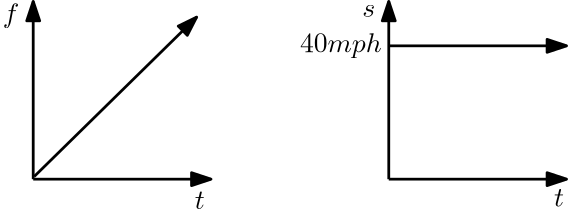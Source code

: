 <?xml version="1.0"?>
<!DOCTYPE ipe SYSTEM "ipe.dtd">
<ipe version="70218" creator="Ipe 7.2.29">
<info created="D:20240101000000" modified="D:20250607180827"/>
<preamble>
\usepackage{amsmath}
\usepackage{amssymb}
\usepackage{amsfonts}
\usepackage{mathtools}
</preamble>
<ipestyle name="basic">
<symbol name="arrow/normal(spx)">
<path stroke="sym-stroke" fill="sym-stroke" pen="sym-pen">
0 0 m
-1 0.333 l
-1 -0.333 l
h
</path>
</symbol>
<symbol name="arrow/arc(spx)">
<path stroke="sym-stroke" fill="sym-stroke" pen="sym-pen">
0 0 m
-1 0.333 l
-1 -0.333 l
h
</path>
</symbol>
</ipestyle>
<page>
<layer name="alpha"/>
<view layers="alpha" active="alpha"/>
<path layer="alpha" stroke="black" pen="1" rarrow="normal/normal">
128 768 m
128 704 l
</path>
<path stroke="black" pen="1" arrow="normal/normal">
128 704 m
192 704 l
</path>
<text matrix="1 0 0 1 134.48 -5.5697" transformations="translations" pos="112 768" stroke="black" type="label" width="4.67" height="4.289" depth="0" valign="baseline" style="math">s</text>
<text matrix="1 0 0 1 123.513 6.13495" transformations="translations" pos="192 688" stroke="black" type="label" width="3.598" height="6.128" depth="0" valign="baseline" style="math">t</text>
<path matrix="1 0 0 1 128 0" stroke="black" pen="1" rarrow="normal/normal">
128 768 m
128 704 l
</path>
<path matrix="1 0 0 1 128 0" stroke="black" pen="1" arrow="normal/normal">
128 704 m
192 704 l
</path>
<text matrix="1 0 0 1 6.89544 -2.72639" transformations="translations" pos="110.149 763.228" stroke="black" type="label" width="5.95" height="6.926" depth="1.93" valign="baseline" style="math">f</text>
<text matrix="1 0 0 1 25.684 -41.6462" transformations="translations" pos="160.454 734.917" stroke="black" type="label" width="3.598" height="6.128" depth="0" valign="baseline" style="math">t</text>
<path stroke="black" pen="1" arrow="normal/normal">
128.346 704.947 m
186.841 762.341 l
</path>
<path stroke="black" pen="1" arrow="normal/normal">
256 752 m
320 752 l
</path>
<text matrix="1 0 0 1 0 -18.2895" transformations="translations" pos="224 768" stroke="black" type="label" width="29.463" height="6.926" depth="1.93" valign="baseline" style="math">40 mph</text>
<use name="mark/disk(sx)" pos="144.517 703.692" size="normal" stroke="black"/>
<use name="mark/disk(sx)" pos="159.272 704.611" size="normal" stroke="black"/>
<use name="mark/disk(sx)" pos="144.267 704.247" size="normal" stroke="black"/>
<use name="mark/disk(sx)" pos="144.267 704.247" size="normal" stroke="black"/>
<use name="mark/disk(sx)" pos="159.327 704.218" size="normal" stroke="black"/>
<use name="mark/disk(sx)" pos="159.327 704.218" size="normal" stroke="black"/>
<use name="mark/disk(sx)" pos="144.905 704.185" size="normal" stroke="black"/>
<use name="mark/disk(sx)" pos="142.566 703.729" size="normal" stroke="black"/>
<use name="mark/disk(sx)" pos="151.806 712.26" size="normal" stroke="black"/>
<use name="mark/disk(sx)" pos="151.833 712.26" size="normal" stroke="black"/>
<use name="mark/disk(sx)" pos="142.627 708.315" size="normal" stroke="black"/>
<use name="mark/disk(sx)" pos="143.944 703.945" size="normal" stroke="black"/>
<use name="mark/disk(sx)" pos="144.138 704.375" size="normal" stroke="black"/>
<use name="mark/disk(sx)" pos="144.138 704.375" size="normal" stroke="black"/>
<use name="mark/disk(sx)" pos="151.139 714.989" size="normal" stroke="black"/>
<use name="mark/disk(sx)" pos="151.139 714.989" size="normal" stroke="black"/>
<use name="mark/disk(sx)" pos="151.139 714.989" size="normal" stroke="black"/>
<use name="mark/disk(sx)" pos="151.139 714.989" size="normal" stroke="black"/>
<use name="mark/disk(sx)" pos="151.139 714.989" size="normal" stroke="black"/>
<use name="mark/disk(sx)" pos="151.139 714.989" size="normal" stroke="black"/>
<use name="mark/disk(sx)" pos="151.139 714.989" size="normal" stroke="black"/>
<use name="mark/disk(sx)" pos="163.975 714.39" size="normal" stroke="black"/>
<use name="mark/disk(sx)" pos="143.892 704" size="normal" stroke="black"/>
<use name="mark/disk(sx)" pos="143.892 704" size="normal" stroke="black"/>
<use name="mark/disk(sx)" pos="159.82 712.64" size="normal" stroke="black"/>
<use name="mark/disk(sx)" pos="144.267 704.247" size="normal" stroke="black"/>
<use name="mark/disk(sx)" pos="144.267 704.247" size="normal" stroke="black"/>
<use name="mark/disk(sx)" pos="161.028 708.185" size="normal" stroke="black"/>
<use name="mark/disk(sx)" pos="143.892 704" size="normal" stroke="black"/>
<use name="mark/disk(sx)" pos="143.892 704" size="normal" stroke="black"/>
<use name="mark/disk(sx)" pos="143.892 704" size="normal" stroke="black"/>
<use name="mark/disk(sx)" pos="143.892 704" size="normal" stroke="black"/>
<use name="mark/disk(sx)" pos="176.798 704" size="normal" stroke="black"/>
<use name="mark/disk(sx)" pos="144 704" size="normal" stroke="black"/>
<use name="mark/disk(sx)" pos="144 704" size="normal" stroke="black"/>
<use name="mark/disk(sx)" pos="160 704" size="normal" stroke="black"/>
<use name="mark/disk(sx)" pos="144 704" size="normal" stroke="black"/>
<use name="mark/disk(sx)" pos="144 704" size="normal" stroke="black"/>
<use name="mark/disk(sx)" pos="144 704" size="normal" stroke="black"/>
<use name="mark/disk(sx)" pos="144 704" size="normal" stroke="black"/>
</page>
</ipe>
